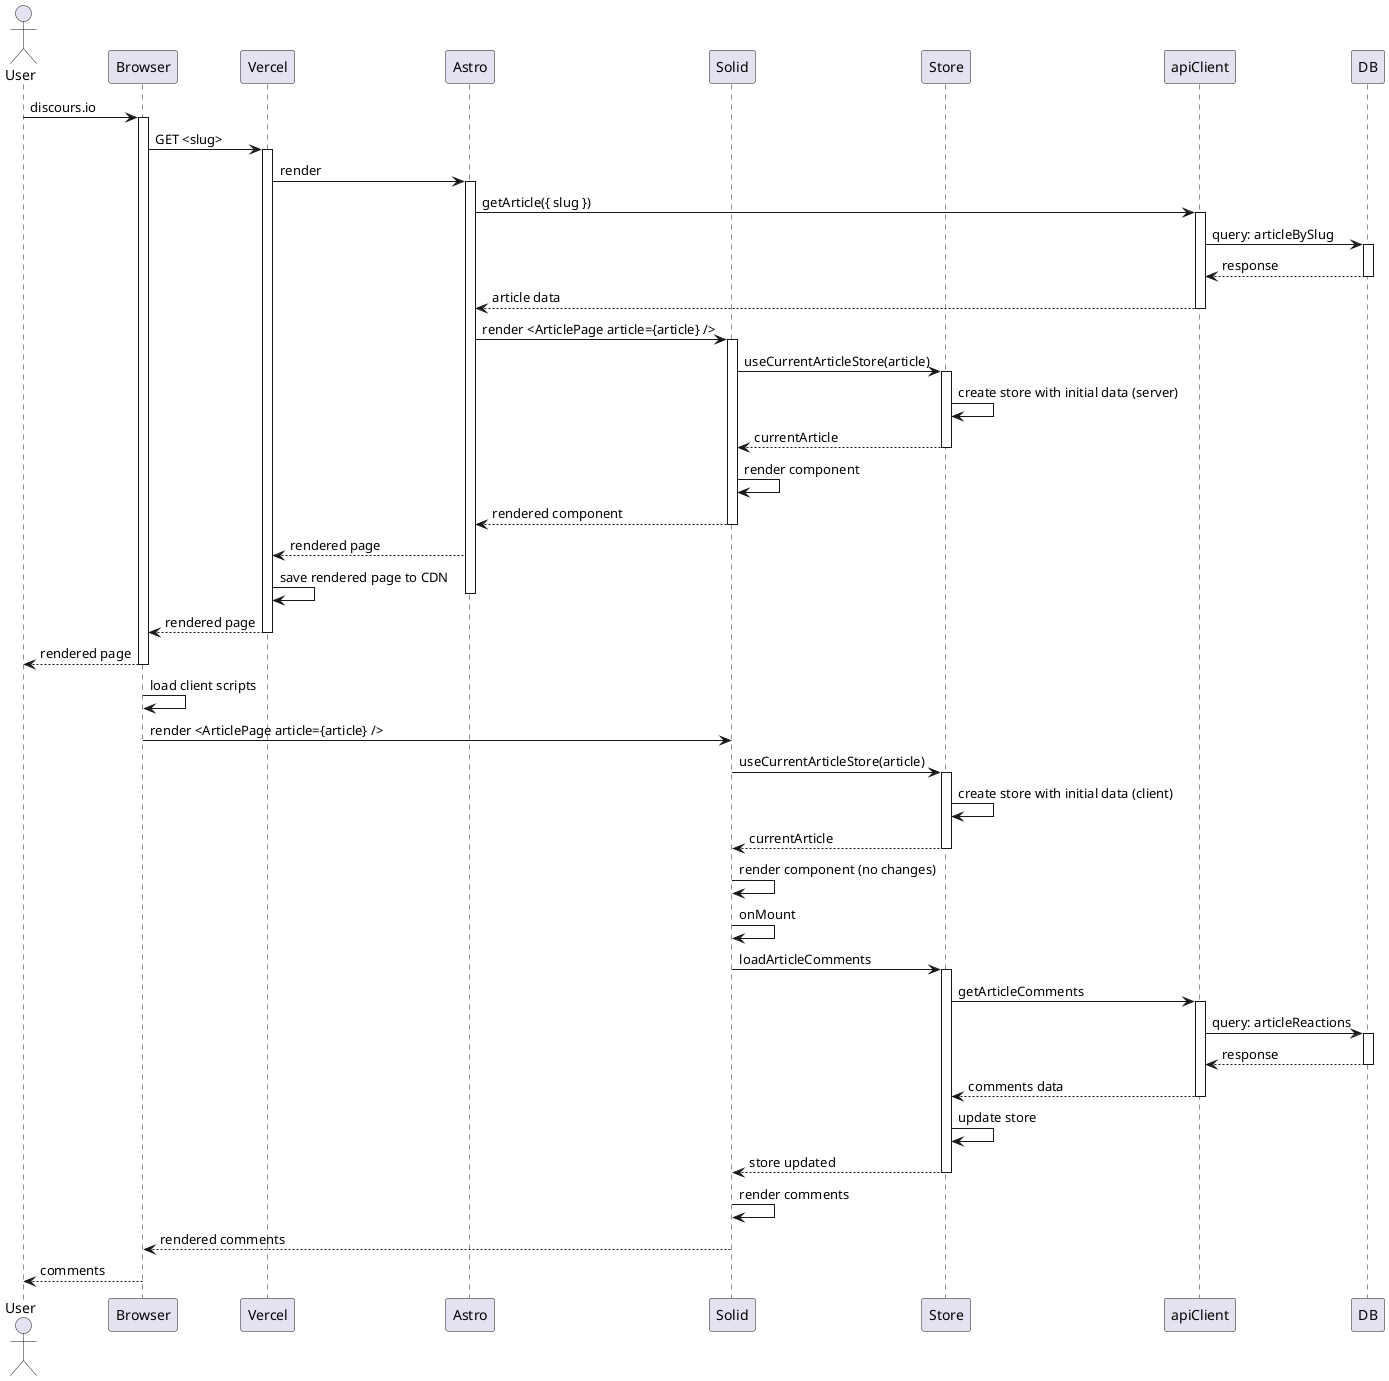 @startuml
actor User
participant Browser
participant Vercel
participant Astro
participant Solid
participant Store

User -> Browser: discours.io
activate Browser
Browser -> Vercel: GET <slug>
activate Vercel
Vercel -> Astro: render
activate Astro
Astro -> apiClient: getArticle({ slug })
activate apiClient
apiClient -> DB: query: articleBySlug
activate DB
DB --> apiClient: response
deactivate DB
apiClient --> Astro: article data
deactivate apiClient
Astro -> Solid: render <ArticlePage article={article} />
activate Solid
Solid -> Store: useCurrentArticleStore(article)
activate Store
Store -> Store: create store with initial data (server)
Store --> Solid: currentArticle
deactivate Store
Solid -> Solid: render component
Solid --> Astro: rendered component
deactivate Solid
Astro --> Vercel: rendered page
Vercel -> Vercel: save rendered page to CDN
deactivate Astro
Vercel --> Browser: rendered page
deactivate Vercel
Browser --> User: rendered page
deactivate Browser
Browser -> Browser: load client scripts
Browser -> Solid: render <ArticlePage article={article} />
Solid -> Store: useCurrentArticleStore(article)
activate Store
Store -> Store: create store with initial data (client)
Store --> Solid: currentArticle
deactivate Store
Solid -> Solid: render component (no changes)
Solid -> Solid: onMount
Solid -> Store: loadArticleComments
activate Store
Store -> apiClient: getArticleComments
activate apiClient
apiClient -> DB: query: articleReactions
activate DB
DB --> apiClient: response
deactivate DB
apiClient --> Store: comments data
deactivate apiClient
Store -> Store: update store
Store --> Solid: store updated
deactivate Store
Solid -> Solid: render comments
Solid --> Browser: rendered comments
Browser --> User: comments
@enduml

